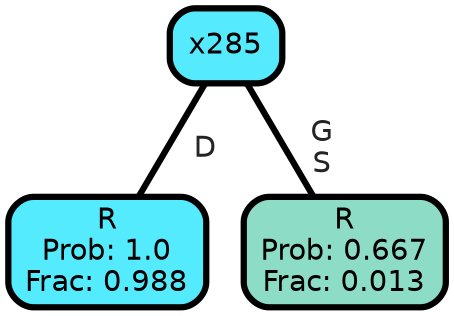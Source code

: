 graph Tree {
node [shape=box, style="filled, rounded",color="black",penwidth="3",fontcolor="black",                 fontname=helvetica] ;
graph [ranksep="0 equally", splines=straight,                 bgcolor=transparent, dpi=200] ;
edge [fontname=helvetica, fontweight=bold,fontcolor=grey14,color=black] ;
0 [label="R
Prob: 1.0
Frac: 0.988", fillcolor="#55ebff"] ;
1 [label="x285", fillcolor="#55eafe"] ;
2 [label="R
Prob: 0.667
Frac: 0.013", fillcolor="#8dddc6"] ;
1 -- 0 [label=" D",penwidth=3] ;
1 -- 2 [label=" G\n S",penwidth=3] ;
{rank = same;}}